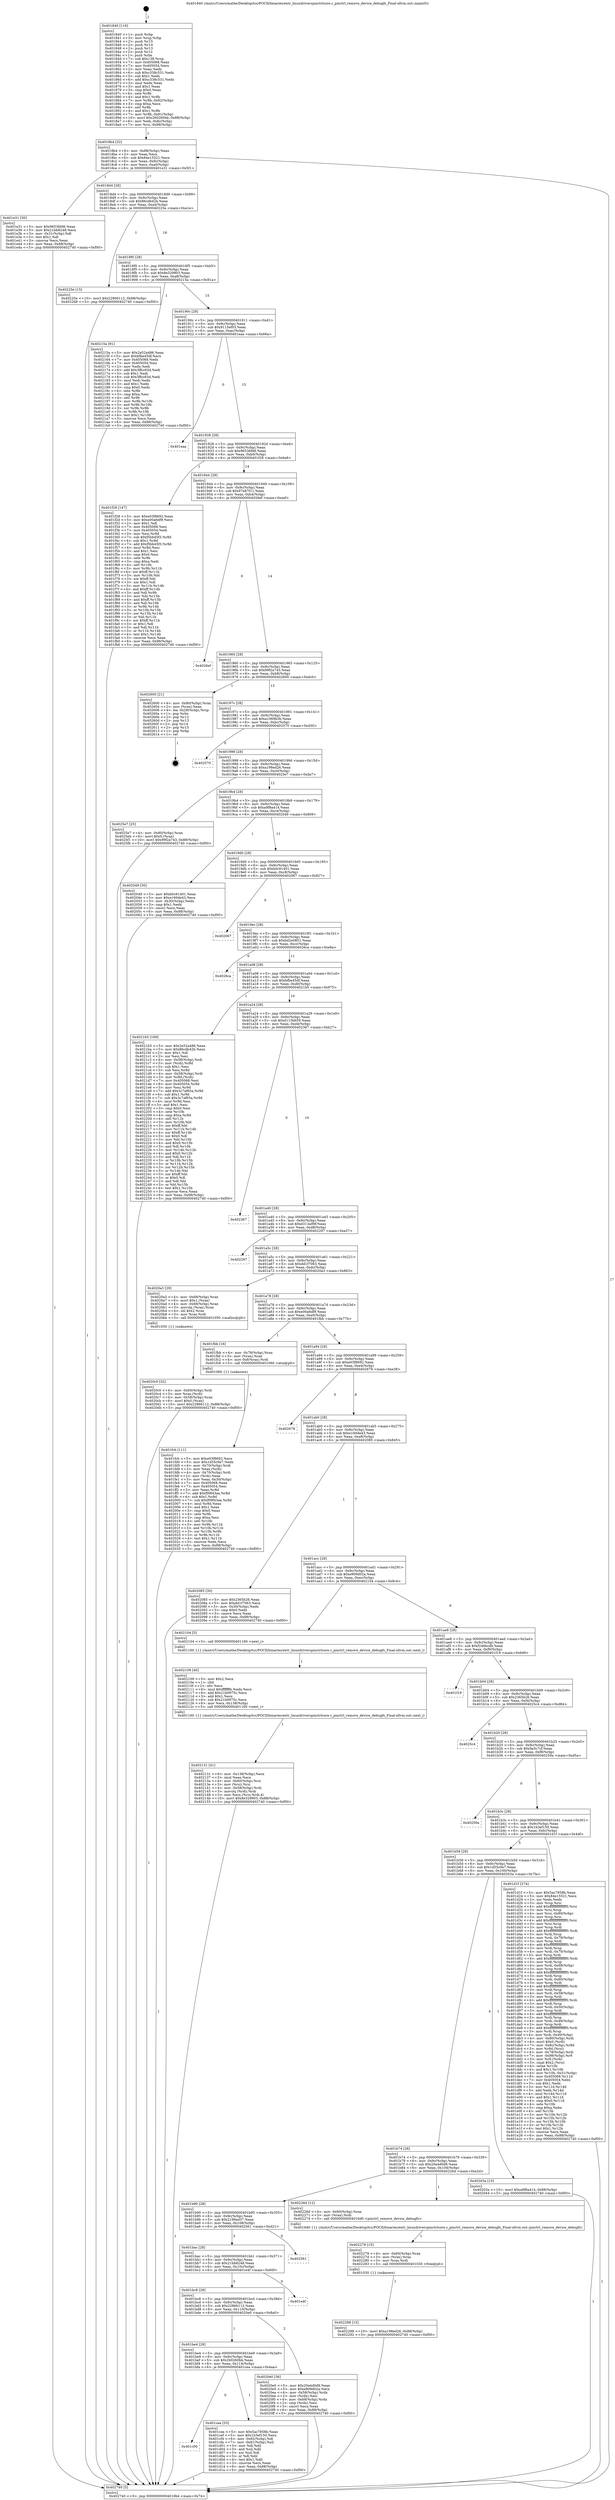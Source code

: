 digraph "0x401840" {
  label = "0x401840 (/mnt/c/Users/mathe/Desktop/tcc/POCII/binaries/extr_linuxdriverspinctrlcore.c_pinctrl_remove_device_debugfs_Final-ollvm.out::main(0))"
  labelloc = "t"
  node[shape=record]

  Entry [label="",width=0.3,height=0.3,shape=circle,fillcolor=black,style=filled]
  "0x4018b4" [label="{
     0x4018b4 [32]\l
     | [instrs]\l
     &nbsp;&nbsp;0x4018b4 \<+6\>: mov -0x88(%rbp),%eax\l
     &nbsp;&nbsp;0x4018ba \<+2\>: mov %eax,%ecx\l
     &nbsp;&nbsp;0x4018bc \<+6\>: sub $0x84e15521,%ecx\l
     &nbsp;&nbsp;0x4018c2 \<+6\>: mov %eax,-0x9c(%rbp)\l
     &nbsp;&nbsp;0x4018c8 \<+6\>: mov %ecx,-0xa0(%rbp)\l
     &nbsp;&nbsp;0x4018ce \<+6\>: je 0000000000401e31 \<main+0x5f1\>\l
  }"]
  "0x401e31" [label="{
     0x401e31 [30]\l
     | [instrs]\l
     &nbsp;&nbsp;0x401e31 \<+5\>: mov $0x96536fd6,%eax\l
     &nbsp;&nbsp;0x401e36 \<+5\>: mov $0x21bb8248,%ecx\l
     &nbsp;&nbsp;0x401e3b \<+3\>: mov -0x31(%rbp),%dl\l
     &nbsp;&nbsp;0x401e3e \<+3\>: test $0x1,%dl\l
     &nbsp;&nbsp;0x401e41 \<+3\>: cmovne %ecx,%eax\l
     &nbsp;&nbsp;0x401e44 \<+6\>: mov %eax,-0x88(%rbp)\l
     &nbsp;&nbsp;0x401e4a \<+5\>: jmp 0000000000402740 \<main+0xf00\>\l
  }"]
  "0x4018d4" [label="{
     0x4018d4 [28]\l
     | [instrs]\l
     &nbsp;&nbsp;0x4018d4 \<+5\>: jmp 00000000004018d9 \<main+0x99\>\l
     &nbsp;&nbsp;0x4018d9 \<+6\>: mov -0x9c(%rbp),%eax\l
     &nbsp;&nbsp;0x4018df \<+5\>: sub $0x86cdb42b,%eax\l
     &nbsp;&nbsp;0x4018e4 \<+6\>: mov %eax,-0xa4(%rbp)\l
     &nbsp;&nbsp;0x4018ea \<+6\>: je 000000000040225e \<main+0xa1e\>\l
  }"]
  Exit [label="",width=0.3,height=0.3,shape=circle,fillcolor=black,style=filled,peripheries=2]
  "0x40225e" [label="{
     0x40225e [15]\l
     | [instrs]\l
     &nbsp;&nbsp;0x40225e \<+10\>: movl $0x22866112,-0x88(%rbp)\l
     &nbsp;&nbsp;0x402268 \<+5\>: jmp 0000000000402740 \<main+0xf00\>\l
  }"]
  "0x4018f0" [label="{
     0x4018f0 [28]\l
     | [instrs]\l
     &nbsp;&nbsp;0x4018f0 \<+5\>: jmp 00000000004018f5 \<main+0xb5\>\l
     &nbsp;&nbsp;0x4018f5 \<+6\>: mov -0x9c(%rbp),%eax\l
     &nbsp;&nbsp;0x4018fb \<+5\>: sub $0x8e329903,%eax\l
     &nbsp;&nbsp;0x401900 \<+6\>: mov %eax,-0xa8(%rbp)\l
     &nbsp;&nbsp;0x401906 \<+6\>: je 000000000040215a \<main+0x91a\>\l
  }"]
  "0x402288" [label="{
     0x402288 [15]\l
     | [instrs]\l
     &nbsp;&nbsp;0x402288 \<+10\>: movl $0xa198ed26,-0x88(%rbp)\l
     &nbsp;&nbsp;0x402292 \<+5\>: jmp 0000000000402740 \<main+0xf00\>\l
  }"]
  "0x40215a" [label="{
     0x40215a [91]\l
     | [instrs]\l
     &nbsp;&nbsp;0x40215a \<+5\>: mov $0x2e52a486,%eax\l
     &nbsp;&nbsp;0x40215f \<+5\>: mov $0xbfbe45df,%ecx\l
     &nbsp;&nbsp;0x402164 \<+7\>: mov 0x405068,%edx\l
     &nbsp;&nbsp;0x40216b \<+7\>: mov 0x405054,%esi\l
     &nbsp;&nbsp;0x402172 \<+2\>: mov %edx,%edi\l
     &nbsp;&nbsp;0x402174 \<+6\>: add $0x3ffcc63d,%edi\l
     &nbsp;&nbsp;0x40217a \<+3\>: sub $0x1,%edi\l
     &nbsp;&nbsp;0x40217d \<+6\>: sub $0x3ffcc63d,%edi\l
     &nbsp;&nbsp;0x402183 \<+3\>: imul %edi,%edx\l
     &nbsp;&nbsp;0x402186 \<+3\>: and $0x1,%edx\l
     &nbsp;&nbsp;0x402189 \<+3\>: cmp $0x0,%edx\l
     &nbsp;&nbsp;0x40218c \<+4\>: sete %r8b\l
     &nbsp;&nbsp;0x402190 \<+3\>: cmp $0xa,%esi\l
     &nbsp;&nbsp;0x402193 \<+4\>: setl %r9b\l
     &nbsp;&nbsp;0x402197 \<+3\>: mov %r8b,%r10b\l
     &nbsp;&nbsp;0x40219a \<+3\>: and %r9b,%r10b\l
     &nbsp;&nbsp;0x40219d \<+3\>: xor %r9b,%r8b\l
     &nbsp;&nbsp;0x4021a0 \<+3\>: or %r8b,%r10b\l
     &nbsp;&nbsp;0x4021a3 \<+4\>: test $0x1,%r10b\l
     &nbsp;&nbsp;0x4021a7 \<+3\>: cmovne %ecx,%eax\l
     &nbsp;&nbsp;0x4021aa \<+6\>: mov %eax,-0x88(%rbp)\l
     &nbsp;&nbsp;0x4021b0 \<+5\>: jmp 0000000000402740 \<main+0xf00\>\l
  }"]
  "0x40190c" [label="{
     0x40190c [28]\l
     | [instrs]\l
     &nbsp;&nbsp;0x40190c \<+5\>: jmp 0000000000401911 \<main+0xd1\>\l
     &nbsp;&nbsp;0x401911 \<+6\>: mov -0x9c(%rbp),%eax\l
     &nbsp;&nbsp;0x401917 \<+5\>: sub $0x9115ef03,%eax\l
     &nbsp;&nbsp;0x40191c \<+6\>: mov %eax,-0xac(%rbp)\l
     &nbsp;&nbsp;0x401922 \<+6\>: je 0000000000401eaa \<main+0x66a\>\l
  }"]
  "0x402279" [label="{
     0x402279 [15]\l
     | [instrs]\l
     &nbsp;&nbsp;0x402279 \<+4\>: mov -0x60(%rbp),%rax\l
     &nbsp;&nbsp;0x40227d \<+3\>: mov (%rax),%rax\l
     &nbsp;&nbsp;0x402280 \<+3\>: mov %rax,%rdi\l
     &nbsp;&nbsp;0x402283 \<+5\>: call 0000000000401030 \<free@plt\>\l
     | [calls]\l
     &nbsp;&nbsp;0x401030 \{1\} (unknown)\l
  }"]
  "0x401eaa" [label="{
     0x401eaa\l
  }", style=dashed]
  "0x401928" [label="{
     0x401928 [28]\l
     | [instrs]\l
     &nbsp;&nbsp;0x401928 \<+5\>: jmp 000000000040192d \<main+0xed\>\l
     &nbsp;&nbsp;0x40192d \<+6\>: mov -0x9c(%rbp),%eax\l
     &nbsp;&nbsp;0x401933 \<+5\>: sub $0x96536fd6,%eax\l
     &nbsp;&nbsp;0x401938 \<+6\>: mov %eax,-0xb0(%rbp)\l
     &nbsp;&nbsp;0x40193e \<+6\>: je 0000000000401f28 \<main+0x6e8\>\l
  }"]
  "0x402131" [label="{
     0x402131 [41]\l
     | [instrs]\l
     &nbsp;&nbsp;0x402131 \<+6\>: mov -0x138(%rbp),%ecx\l
     &nbsp;&nbsp;0x402137 \<+3\>: imul %eax,%ecx\l
     &nbsp;&nbsp;0x40213a \<+4\>: mov -0x60(%rbp),%rsi\l
     &nbsp;&nbsp;0x40213e \<+3\>: mov (%rsi),%rsi\l
     &nbsp;&nbsp;0x402141 \<+4\>: mov -0x58(%rbp),%rdi\l
     &nbsp;&nbsp;0x402145 \<+3\>: movslq (%rdi),%rdi\l
     &nbsp;&nbsp;0x402148 \<+3\>: mov %ecx,(%rsi,%rdi,4)\l
     &nbsp;&nbsp;0x40214b \<+10\>: movl $0x8e329903,-0x88(%rbp)\l
     &nbsp;&nbsp;0x402155 \<+5\>: jmp 0000000000402740 \<main+0xf00\>\l
  }"]
  "0x401f28" [label="{
     0x401f28 [147]\l
     | [instrs]\l
     &nbsp;&nbsp;0x401f28 \<+5\>: mov $0xe03f8692,%eax\l
     &nbsp;&nbsp;0x401f2d \<+5\>: mov $0xe00a6df9,%ecx\l
     &nbsp;&nbsp;0x401f32 \<+2\>: mov $0x1,%dl\l
     &nbsp;&nbsp;0x401f34 \<+7\>: mov 0x405068,%esi\l
     &nbsp;&nbsp;0x401f3b \<+7\>: mov 0x405054,%edi\l
     &nbsp;&nbsp;0x401f42 \<+3\>: mov %esi,%r8d\l
     &nbsp;&nbsp;0x401f45 \<+7\>: sub $0xf5bb45f3,%r8d\l
     &nbsp;&nbsp;0x401f4c \<+4\>: sub $0x1,%r8d\l
     &nbsp;&nbsp;0x401f50 \<+7\>: add $0xf5bb45f3,%r8d\l
     &nbsp;&nbsp;0x401f57 \<+4\>: imul %r8d,%esi\l
     &nbsp;&nbsp;0x401f5b \<+3\>: and $0x1,%esi\l
     &nbsp;&nbsp;0x401f5e \<+3\>: cmp $0x0,%esi\l
     &nbsp;&nbsp;0x401f61 \<+4\>: sete %r9b\l
     &nbsp;&nbsp;0x401f65 \<+3\>: cmp $0xa,%edi\l
     &nbsp;&nbsp;0x401f68 \<+4\>: setl %r10b\l
     &nbsp;&nbsp;0x401f6c \<+3\>: mov %r9b,%r11b\l
     &nbsp;&nbsp;0x401f6f \<+4\>: xor $0xff,%r11b\l
     &nbsp;&nbsp;0x401f73 \<+3\>: mov %r10b,%bl\l
     &nbsp;&nbsp;0x401f76 \<+3\>: xor $0xff,%bl\l
     &nbsp;&nbsp;0x401f79 \<+3\>: xor $0x1,%dl\l
     &nbsp;&nbsp;0x401f7c \<+3\>: mov %r11b,%r14b\l
     &nbsp;&nbsp;0x401f7f \<+4\>: and $0xff,%r14b\l
     &nbsp;&nbsp;0x401f83 \<+3\>: and %dl,%r9b\l
     &nbsp;&nbsp;0x401f86 \<+3\>: mov %bl,%r15b\l
     &nbsp;&nbsp;0x401f89 \<+4\>: and $0xff,%r15b\l
     &nbsp;&nbsp;0x401f8d \<+3\>: and %dl,%r10b\l
     &nbsp;&nbsp;0x401f90 \<+3\>: or %r9b,%r14b\l
     &nbsp;&nbsp;0x401f93 \<+3\>: or %r10b,%r15b\l
     &nbsp;&nbsp;0x401f96 \<+3\>: xor %r15b,%r14b\l
     &nbsp;&nbsp;0x401f99 \<+3\>: or %bl,%r11b\l
     &nbsp;&nbsp;0x401f9c \<+4\>: xor $0xff,%r11b\l
     &nbsp;&nbsp;0x401fa0 \<+3\>: or $0x1,%dl\l
     &nbsp;&nbsp;0x401fa3 \<+3\>: and %dl,%r11b\l
     &nbsp;&nbsp;0x401fa6 \<+3\>: or %r11b,%r14b\l
     &nbsp;&nbsp;0x401fa9 \<+4\>: test $0x1,%r14b\l
     &nbsp;&nbsp;0x401fad \<+3\>: cmovne %ecx,%eax\l
     &nbsp;&nbsp;0x401fb0 \<+6\>: mov %eax,-0x88(%rbp)\l
     &nbsp;&nbsp;0x401fb6 \<+5\>: jmp 0000000000402740 \<main+0xf00\>\l
  }"]
  "0x401944" [label="{
     0x401944 [28]\l
     | [instrs]\l
     &nbsp;&nbsp;0x401944 \<+5\>: jmp 0000000000401949 \<main+0x109\>\l
     &nbsp;&nbsp;0x401949 \<+6\>: mov -0x9c(%rbp),%eax\l
     &nbsp;&nbsp;0x40194f \<+5\>: sub $0x97a87f11,%eax\l
     &nbsp;&nbsp;0x401954 \<+6\>: mov %eax,-0xb4(%rbp)\l
     &nbsp;&nbsp;0x40195a \<+6\>: je 00000000004026ef \<main+0xeaf\>\l
  }"]
  "0x402109" [label="{
     0x402109 [40]\l
     | [instrs]\l
     &nbsp;&nbsp;0x402109 \<+5\>: mov $0x2,%ecx\l
     &nbsp;&nbsp;0x40210e \<+1\>: cltd\l
     &nbsp;&nbsp;0x40210f \<+2\>: idiv %ecx\l
     &nbsp;&nbsp;0x402111 \<+6\>: imul $0xfffffffe,%edx,%ecx\l
     &nbsp;&nbsp;0x402117 \<+6\>: add $0x21b0975c,%ecx\l
     &nbsp;&nbsp;0x40211d \<+3\>: add $0x1,%ecx\l
     &nbsp;&nbsp;0x402120 \<+6\>: sub $0x21b0975c,%ecx\l
     &nbsp;&nbsp;0x402126 \<+6\>: mov %ecx,-0x138(%rbp)\l
     &nbsp;&nbsp;0x40212c \<+5\>: call 0000000000401160 \<next_i\>\l
     | [calls]\l
     &nbsp;&nbsp;0x401160 \{1\} (/mnt/c/Users/mathe/Desktop/tcc/POCII/binaries/extr_linuxdriverspinctrlcore.c_pinctrl_remove_device_debugfs_Final-ollvm.out::next_i)\l
  }"]
  "0x4026ef" [label="{
     0x4026ef\l
  }", style=dashed]
  "0x401960" [label="{
     0x401960 [28]\l
     | [instrs]\l
     &nbsp;&nbsp;0x401960 \<+5\>: jmp 0000000000401965 \<main+0x125\>\l
     &nbsp;&nbsp;0x401965 \<+6\>: mov -0x9c(%rbp),%eax\l
     &nbsp;&nbsp;0x40196b \<+5\>: sub $0x99f2a743,%eax\l
     &nbsp;&nbsp;0x401970 \<+6\>: mov %eax,-0xb8(%rbp)\l
     &nbsp;&nbsp;0x401976 \<+6\>: je 0000000000402600 \<main+0xdc0\>\l
  }"]
  "0x4020c0" [label="{
     0x4020c0 [32]\l
     | [instrs]\l
     &nbsp;&nbsp;0x4020c0 \<+4\>: mov -0x60(%rbp),%rdi\l
     &nbsp;&nbsp;0x4020c4 \<+3\>: mov %rax,(%rdi)\l
     &nbsp;&nbsp;0x4020c7 \<+4\>: mov -0x58(%rbp),%rax\l
     &nbsp;&nbsp;0x4020cb \<+6\>: movl $0x0,(%rax)\l
     &nbsp;&nbsp;0x4020d1 \<+10\>: movl $0x22866112,-0x88(%rbp)\l
     &nbsp;&nbsp;0x4020db \<+5\>: jmp 0000000000402740 \<main+0xf00\>\l
  }"]
  "0x402600" [label="{
     0x402600 [21]\l
     | [instrs]\l
     &nbsp;&nbsp;0x402600 \<+4\>: mov -0x80(%rbp),%rax\l
     &nbsp;&nbsp;0x402604 \<+2\>: mov (%rax),%eax\l
     &nbsp;&nbsp;0x402606 \<+4\>: lea -0x28(%rbp),%rsp\l
     &nbsp;&nbsp;0x40260a \<+1\>: pop %rbx\l
     &nbsp;&nbsp;0x40260b \<+2\>: pop %r12\l
     &nbsp;&nbsp;0x40260d \<+2\>: pop %r13\l
     &nbsp;&nbsp;0x40260f \<+2\>: pop %r14\l
     &nbsp;&nbsp;0x402611 \<+2\>: pop %r15\l
     &nbsp;&nbsp;0x402613 \<+1\>: pop %rbp\l
     &nbsp;&nbsp;0x402614 \<+1\>: ret\l
  }"]
  "0x40197c" [label="{
     0x40197c [28]\l
     | [instrs]\l
     &nbsp;&nbsp;0x40197c \<+5\>: jmp 0000000000401981 \<main+0x141\>\l
     &nbsp;&nbsp;0x401981 \<+6\>: mov -0x9c(%rbp),%eax\l
     &nbsp;&nbsp;0x401987 \<+5\>: sub $0xa1069b3b,%eax\l
     &nbsp;&nbsp;0x40198c \<+6\>: mov %eax,-0xbc(%rbp)\l
     &nbsp;&nbsp;0x401992 \<+6\>: je 0000000000402570 \<main+0xd30\>\l
  }"]
  "0x401fcb" [label="{
     0x401fcb [111]\l
     | [instrs]\l
     &nbsp;&nbsp;0x401fcb \<+5\>: mov $0xe03f8692,%ecx\l
     &nbsp;&nbsp;0x401fd0 \<+5\>: mov $0x1d55c0e7,%edx\l
     &nbsp;&nbsp;0x401fd5 \<+4\>: mov -0x70(%rbp),%rdi\l
     &nbsp;&nbsp;0x401fd9 \<+2\>: mov %eax,(%rdi)\l
     &nbsp;&nbsp;0x401fdb \<+4\>: mov -0x70(%rbp),%rdi\l
     &nbsp;&nbsp;0x401fdf \<+2\>: mov (%rdi),%eax\l
     &nbsp;&nbsp;0x401fe1 \<+3\>: mov %eax,-0x30(%rbp)\l
     &nbsp;&nbsp;0x401fe4 \<+7\>: mov 0x405068,%eax\l
     &nbsp;&nbsp;0x401feb \<+7\>: mov 0x405054,%esi\l
     &nbsp;&nbsp;0x401ff2 \<+3\>: mov %eax,%r8d\l
     &nbsp;&nbsp;0x401ff5 \<+7\>: add $0xf09f43ae,%r8d\l
     &nbsp;&nbsp;0x401ffc \<+4\>: sub $0x1,%r8d\l
     &nbsp;&nbsp;0x402000 \<+7\>: sub $0xf09f43ae,%r8d\l
     &nbsp;&nbsp;0x402007 \<+4\>: imul %r8d,%eax\l
     &nbsp;&nbsp;0x40200b \<+3\>: and $0x1,%eax\l
     &nbsp;&nbsp;0x40200e \<+3\>: cmp $0x0,%eax\l
     &nbsp;&nbsp;0x402011 \<+4\>: sete %r9b\l
     &nbsp;&nbsp;0x402015 \<+3\>: cmp $0xa,%esi\l
     &nbsp;&nbsp;0x402018 \<+4\>: setl %r10b\l
     &nbsp;&nbsp;0x40201c \<+3\>: mov %r9b,%r11b\l
     &nbsp;&nbsp;0x40201f \<+3\>: and %r10b,%r11b\l
     &nbsp;&nbsp;0x402022 \<+3\>: xor %r10b,%r9b\l
     &nbsp;&nbsp;0x402025 \<+3\>: or %r9b,%r11b\l
     &nbsp;&nbsp;0x402028 \<+4\>: test $0x1,%r11b\l
     &nbsp;&nbsp;0x40202c \<+3\>: cmovne %edx,%ecx\l
     &nbsp;&nbsp;0x40202f \<+6\>: mov %ecx,-0x88(%rbp)\l
     &nbsp;&nbsp;0x402035 \<+5\>: jmp 0000000000402740 \<main+0xf00\>\l
  }"]
  "0x402570" [label="{
     0x402570\l
  }", style=dashed]
  "0x401998" [label="{
     0x401998 [28]\l
     | [instrs]\l
     &nbsp;&nbsp;0x401998 \<+5\>: jmp 000000000040199d \<main+0x15d\>\l
     &nbsp;&nbsp;0x40199d \<+6\>: mov -0x9c(%rbp),%eax\l
     &nbsp;&nbsp;0x4019a3 \<+5\>: sub $0xa198ed26,%eax\l
     &nbsp;&nbsp;0x4019a8 \<+6\>: mov %eax,-0xc0(%rbp)\l
     &nbsp;&nbsp;0x4019ae \<+6\>: je 00000000004025e7 \<main+0xda7\>\l
  }"]
  "0x401840" [label="{
     0x401840 [116]\l
     | [instrs]\l
     &nbsp;&nbsp;0x401840 \<+1\>: push %rbp\l
     &nbsp;&nbsp;0x401841 \<+3\>: mov %rsp,%rbp\l
     &nbsp;&nbsp;0x401844 \<+2\>: push %r15\l
     &nbsp;&nbsp;0x401846 \<+2\>: push %r14\l
     &nbsp;&nbsp;0x401848 \<+2\>: push %r13\l
     &nbsp;&nbsp;0x40184a \<+2\>: push %r12\l
     &nbsp;&nbsp;0x40184c \<+1\>: push %rbx\l
     &nbsp;&nbsp;0x40184d \<+7\>: sub $0x138,%rsp\l
     &nbsp;&nbsp;0x401854 \<+7\>: mov 0x405068,%eax\l
     &nbsp;&nbsp;0x40185b \<+7\>: mov 0x405054,%ecx\l
     &nbsp;&nbsp;0x401862 \<+2\>: mov %eax,%edx\l
     &nbsp;&nbsp;0x401864 \<+6\>: sub $0xc338c531,%edx\l
     &nbsp;&nbsp;0x40186a \<+3\>: sub $0x1,%edx\l
     &nbsp;&nbsp;0x40186d \<+6\>: add $0xc338c531,%edx\l
     &nbsp;&nbsp;0x401873 \<+3\>: imul %edx,%eax\l
     &nbsp;&nbsp;0x401876 \<+3\>: and $0x1,%eax\l
     &nbsp;&nbsp;0x401879 \<+3\>: cmp $0x0,%eax\l
     &nbsp;&nbsp;0x40187c \<+4\>: sete %r8b\l
     &nbsp;&nbsp;0x401880 \<+4\>: and $0x1,%r8b\l
     &nbsp;&nbsp;0x401884 \<+7\>: mov %r8b,-0x82(%rbp)\l
     &nbsp;&nbsp;0x40188b \<+3\>: cmp $0xa,%ecx\l
     &nbsp;&nbsp;0x40188e \<+4\>: setl %r8b\l
     &nbsp;&nbsp;0x401892 \<+4\>: and $0x1,%r8b\l
     &nbsp;&nbsp;0x401896 \<+7\>: mov %r8b,-0x81(%rbp)\l
     &nbsp;&nbsp;0x40189d \<+10\>: movl $0x260260bb,-0x88(%rbp)\l
     &nbsp;&nbsp;0x4018a7 \<+6\>: mov %edi,-0x8c(%rbp)\l
     &nbsp;&nbsp;0x4018ad \<+7\>: mov %rsi,-0x98(%rbp)\l
  }"]
  "0x4025e7" [label="{
     0x4025e7 [25]\l
     | [instrs]\l
     &nbsp;&nbsp;0x4025e7 \<+4\>: mov -0x80(%rbp),%rax\l
     &nbsp;&nbsp;0x4025eb \<+6\>: movl $0x0,(%rax)\l
     &nbsp;&nbsp;0x4025f1 \<+10\>: movl $0x99f2a743,-0x88(%rbp)\l
     &nbsp;&nbsp;0x4025fb \<+5\>: jmp 0000000000402740 \<main+0xf00\>\l
  }"]
  "0x4019b4" [label="{
     0x4019b4 [28]\l
     | [instrs]\l
     &nbsp;&nbsp;0x4019b4 \<+5\>: jmp 00000000004019b9 \<main+0x179\>\l
     &nbsp;&nbsp;0x4019b9 \<+6\>: mov -0x9c(%rbp),%eax\l
     &nbsp;&nbsp;0x4019bf \<+5\>: sub $0xa9f8a414,%eax\l
     &nbsp;&nbsp;0x4019c4 \<+6\>: mov %eax,-0xc4(%rbp)\l
     &nbsp;&nbsp;0x4019ca \<+6\>: je 0000000000402049 \<main+0x809\>\l
  }"]
  "0x402740" [label="{
     0x402740 [5]\l
     | [instrs]\l
     &nbsp;&nbsp;0x402740 \<+5\>: jmp 00000000004018b4 \<main+0x74\>\l
  }"]
  "0x402049" [label="{
     0x402049 [30]\l
     | [instrs]\l
     &nbsp;&nbsp;0x402049 \<+5\>: mov $0xb0c91401,%eax\l
     &nbsp;&nbsp;0x40204e \<+5\>: mov $0xe160de43,%ecx\l
     &nbsp;&nbsp;0x402053 \<+3\>: mov -0x30(%rbp),%edx\l
     &nbsp;&nbsp;0x402056 \<+3\>: cmp $0x1,%edx\l
     &nbsp;&nbsp;0x402059 \<+3\>: cmovl %ecx,%eax\l
     &nbsp;&nbsp;0x40205c \<+6\>: mov %eax,-0x88(%rbp)\l
     &nbsp;&nbsp;0x402062 \<+5\>: jmp 0000000000402740 \<main+0xf00\>\l
  }"]
  "0x4019d0" [label="{
     0x4019d0 [28]\l
     | [instrs]\l
     &nbsp;&nbsp;0x4019d0 \<+5\>: jmp 00000000004019d5 \<main+0x195\>\l
     &nbsp;&nbsp;0x4019d5 \<+6\>: mov -0x9c(%rbp),%eax\l
     &nbsp;&nbsp;0x4019db \<+5\>: sub $0xb0c91401,%eax\l
     &nbsp;&nbsp;0x4019e0 \<+6\>: mov %eax,-0xc8(%rbp)\l
     &nbsp;&nbsp;0x4019e6 \<+6\>: je 0000000000402067 \<main+0x827\>\l
  }"]
  "0x401c00" [label="{
     0x401c00\l
  }", style=dashed]
  "0x402067" [label="{
     0x402067\l
  }", style=dashed]
  "0x4019ec" [label="{
     0x4019ec [28]\l
     | [instrs]\l
     &nbsp;&nbsp;0x4019ec \<+5\>: jmp 00000000004019f1 \<main+0x1b1\>\l
     &nbsp;&nbsp;0x4019f1 \<+6\>: mov -0x9c(%rbp),%eax\l
     &nbsp;&nbsp;0x4019f7 \<+5\>: sub $0xbd2e0851,%eax\l
     &nbsp;&nbsp;0x4019fc \<+6\>: mov %eax,-0xcc(%rbp)\l
     &nbsp;&nbsp;0x401a02 \<+6\>: je 00000000004026ca \<main+0xe8a\>\l
  }"]
  "0x401cea" [label="{
     0x401cea [53]\l
     | [instrs]\l
     &nbsp;&nbsp;0x401cea \<+5\>: mov $0x5ac7858b,%eax\l
     &nbsp;&nbsp;0x401cef \<+5\>: mov $0x1b3ef150,%ecx\l
     &nbsp;&nbsp;0x401cf4 \<+6\>: mov -0x82(%rbp),%dl\l
     &nbsp;&nbsp;0x401cfa \<+7\>: mov -0x81(%rbp),%sil\l
     &nbsp;&nbsp;0x401d01 \<+3\>: mov %dl,%dil\l
     &nbsp;&nbsp;0x401d04 \<+3\>: and %sil,%dil\l
     &nbsp;&nbsp;0x401d07 \<+3\>: xor %sil,%dl\l
     &nbsp;&nbsp;0x401d0a \<+3\>: or %dl,%dil\l
     &nbsp;&nbsp;0x401d0d \<+4\>: test $0x1,%dil\l
     &nbsp;&nbsp;0x401d11 \<+3\>: cmovne %ecx,%eax\l
     &nbsp;&nbsp;0x401d14 \<+6\>: mov %eax,-0x88(%rbp)\l
     &nbsp;&nbsp;0x401d1a \<+5\>: jmp 0000000000402740 \<main+0xf00\>\l
  }"]
  "0x4026ca" [label="{
     0x4026ca\l
  }", style=dashed]
  "0x401a08" [label="{
     0x401a08 [28]\l
     | [instrs]\l
     &nbsp;&nbsp;0x401a08 \<+5\>: jmp 0000000000401a0d \<main+0x1cd\>\l
     &nbsp;&nbsp;0x401a0d \<+6\>: mov -0x9c(%rbp),%eax\l
     &nbsp;&nbsp;0x401a13 \<+5\>: sub $0xbfbe45df,%eax\l
     &nbsp;&nbsp;0x401a18 \<+6\>: mov %eax,-0xd0(%rbp)\l
     &nbsp;&nbsp;0x401a1e \<+6\>: je 00000000004021b5 \<main+0x975\>\l
  }"]
  "0x401be4" [label="{
     0x401be4 [28]\l
     | [instrs]\l
     &nbsp;&nbsp;0x401be4 \<+5\>: jmp 0000000000401be9 \<main+0x3a9\>\l
     &nbsp;&nbsp;0x401be9 \<+6\>: mov -0x9c(%rbp),%eax\l
     &nbsp;&nbsp;0x401bef \<+5\>: sub $0x260260bb,%eax\l
     &nbsp;&nbsp;0x401bf4 \<+6\>: mov %eax,-0x114(%rbp)\l
     &nbsp;&nbsp;0x401bfa \<+6\>: je 0000000000401cea \<main+0x4aa\>\l
  }"]
  "0x4021b5" [label="{
     0x4021b5 [169]\l
     | [instrs]\l
     &nbsp;&nbsp;0x4021b5 \<+5\>: mov $0x2e52a486,%eax\l
     &nbsp;&nbsp;0x4021ba \<+5\>: mov $0x86cdb42b,%ecx\l
     &nbsp;&nbsp;0x4021bf \<+2\>: mov $0x1,%dl\l
     &nbsp;&nbsp;0x4021c1 \<+2\>: xor %esi,%esi\l
     &nbsp;&nbsp;0x4021c3 \<+4\>: mov -0x58(%rbp),%rdi\l
     &nbsp;&nbsp;0x4021c7 \<+3\>: mov (%rdi),%r8d\l
     &nbsp;&nbsp;0x4021ca \<+3\>: sub $0x1,%esi\l
     &nbsp;&nbsp;0x4021cd \<+3\>: sub %esi,%r8d\l
     &nbsp;&nbsp;0x4021d0 \<+4\>: mov -0x58(%rbp),%rdi\l
     &nbsp;&nbsp;0x4021d4 \<+3\>: mov %r8d,(%rdi)\l
     &nbsp;&nbsp;0x4021d7 \<+7\>: mov 0x405068,%esi\l
     &nbsp;&nbsp;0x4021de \<+8\>: mov 0x405054,%r8d\l
     &nbsp;&nbsp;0x4021e6 \<+3\>: mov %esi,%r9d\l
     &nbsp;&nbsp;0x4021e9 \<+7\>: add $0x3c7af65a,%r9d\l
     &nbsp;&nbsp;0x4021f0 \<+4\>: sub $0x1,%r9d\l
     &nbsp;&nbsp;0x4021f4 \<+7\>: sub $0x3c7af65a,%r9d\l
     &nbsp;&nbsp;0x4021fb \<+4\>: imul %r9d,%esi\l
     &nbsp;&nbsp;0x4021ff \<+3\>: and $0x1,%esi\l
     &nbsp;&nbsp;0x402202 \<+3\>: cmp $0x0,%esi\l
     &nbsp;&nbsp;0x402205 \<+4\>: sete %r10b\l
     &nbsp;&nbsp;0x402209 \<+4\>: cmp $0xa,%r8d\l
     &nbsp;&nbsp;0x40220d \<+4\>: setl %r11b\l
     &nbsp;&nbsp;0x402211 \<+3\>: mov %r10b,%bl\l
     &nbsp;&nbsp;0x402214 \<+3\>: xor $0xff,%bl\l
     &nbsp;&nbsp;0x402217 \<+3\>: mov %r11b,%r14b\l
     &nbsp;&nbsp;0x40221a \<+4\>: xor $0xff,%r14b\l
     &nbsp;&nbsp;0x40221e \<+3\>: xor $0x0,%dl\l
     &nbsp;&nbsp;0x402221 \<+3\>: mov %bl,%r15b\l
     &nbsp;&nbsp;0x402224 \<+4\>: and $0x0,%r15b\l
     &nbsp;&nbsp;0x402228 \<+3\>: and %dl,%r10b\l
     &nbsp;&nbsp;0x40222b \<+3\>: mov %r14b,%r12b\l
     &nbsp;&nbsp;0x40222e \<+4\>: and $0x0,%r12b\l
     &nbsp;&nbsp;0x402232 \<+3\>: and %dl,%r11b\l
     &nbsp;&nbsp;0x402235 \<+3\>: or %r10b,%r15b\l
     &nbsp;&nbsp;0x402238 \<+3\>: or %r11b,%r12b\l
     &nbsp;&nbsp;0x40223b \<+3\>: xor %r12b,%r15b\l
     &nbsp;&nbsp;0x40223e \<+3\>: or %r14b,%bl\l
     &nbsp;&nbsp;0x402241 \<+3\>: xor $0xff,%bl\l
     &nbsp;&nbsp;0x402244 \<+3\>: or $0x0,%dl\l
     &nbsp;&nbsp;0x402247 \<+2\>: and %dl,%bl\l
     &nbsp;&nbsp;0x402249 \<+3\>: or %bl,%r15b\l
     &nbsp;&nbsp;0x40224c \<+4\>: test $0x1,%r15b\l
     &nbsp;&nbsp;0x402250 \<+3\>: cmovne %ecx,%eax\l
     &nbsp;&nbsp;0x402253 \<+6\>: mov %eax,-0x88(%rbp)\l
     &nbsp;&nbsp;0x402259 \<+5\>: jmp 0000000000402740 \<main+0xf00\>\l
  }"]
  "0x401a24" [label="{
     0x401a24 [28]\l
     | [instrs]\l
     &nbsp;&nbsp;0x401a24 \<+5\>: jmp 0000000000401a29 \<main+0x1e9\>\l
     &nbsp;&nbsp;0x401a29 \<+6\>: mov -0x9c(%rbp),%eax\l
     &nbsp;&nbsp;0x401a2f \<+5\>: sub $0xd115bb59,%eax\l
     &nbsp;&nbsp;0x401a34 \<+6\>: mov %eax,-0xd4(%rbp)\l
     &nbsp;&nbsp;0x401a3a \<+6\>: je 0000000000402367 \<main+0xb27\>\l
  }"]
  "0x4020e0" [label="{
     0x4020e0 [36]\l
     | [instrs]\l
     &nbsp;&nbsp;0x4020e0 \<+5\>: mov $0x20a4d0d9,%eax\l
     &nbsp;&nbsp;0x4020e5 \<+5\>: mov $0xe909d02a,%ecx\l
     &nbsp;&nbsp;0x4020ea \<+4\>: mov -0x58(%rbp),%rdx\l
     &nbsp;&nbsp;0x4020ee \<+2\>: mov (%rdx),%esi\l
     &nbsp;&nbsp;0x4020f0 \<+4\>: mov -0x68(%rbp),%rdx\l
     &nbsp;&nbsp;0x4020f4 \<+2\>: cmp (%rdx),%esi\l
     &nbsp;&nbsp;0x4020f6 \<+3\>: cmovl %ecx,%eax\l
     &nbsp;&nbsp;0x4020f9 \<+6\>: mov %eax,-0x88(%rbp)\l
     &nbsp;&nbsp;0x4020ff \<+5\>: jmp 0000000000402740 \<main+0xf00\>\l
  }"]
  "0x402367" [label="{
     0x402367\l
  }", style=dashed]
  "0x401a40" [label="{
     0x401a40 [28]\l
     | [instrs]\l
     &nbsp;&nbsp;0x401a40 \<+5\>: jmp 0000000000401a45 \<main+0x205\>\l
     &nbsp;&nbsp;0x401a45 \<+6\>: mov -0x9c(%rbp),%eax\l
     &nbsp;&nbsp;0x401a4b \<+5\>: sub $0xd313a99f,%eax\l
     &nbsp;&nbsp;0x401a50 \<+6\>: mov %eax,-0xd8(%rbp)\l
     &nbsp;&nbsp;0x401a56 \<+6\>: je 0000000000402297 \<main+0xa57\>\l
  }"]
  "0x401bc8" [label="{
     0x401bc8 [28]\l
     | [instrs]\l
     &nbsp;&nbsp;0x401bc8 \<+5\>: jmp 0000000000401bcd \<main+0x38d\>\l
     &nbsp;&nbsp;0x401bcd \<+6\>: mov -0x9c(%rbp),%eax\l
     &nbsp;&nbsp;0x401bd3 \<+5\>: sub $0x22866112,%eax\l
     &nbsp;&nbsp;0x401bd8 \<+6\>: mov %eax,-0x110(%rbp)\l
     &nbsp;&nbsp;0x401bde \<+6\>: je 00000000004020e0 \<main+0x8a0\>\l
  }"]
  "0x402297" [label="{
     0x402297\l
  }", style=dashed]
  "0x401a5c" [label="{
     0x401a5c [28]\l
     | [instrs]\l
     &nbsp;&nbsp;0x401a5c \<+5\>: jmp 0000000000401a61 \<main+0x221\>\l
     &nbsp;&nbsp;0x401a61 \<+6\>: mov -0x9c(%rbp),%eax\l
     &nbsp;&nbsp;0x401a67 \<+5\>: sub $0xdd1f7063,%eax\l
     &nbsp;&nbsp;0x401a6c \<+6\>: mov %eax,-0xdc(%rbp)\l
     &nbsp;&nbsp;0x401a72 \<+6\>: je 00000000004020a3 \<main+0x863\>\l
  }"]
  "0x401e4f" [label="{
     0x401e4f\l
  }", style=dashed]
  "0x4020a3" [label="{
     0x4020a3 [29]\l
     | [instrs]\l
     &nbsp;&nbsp;0x4020a3 \<+4\>: mov -0x68(%rbp),%rax\l
     &nbsp;&nbsp;0x4020a7 \<+6\>: movl $0x1,(%rax)\l
     &nbsp;&nbsp;0x4020ad \<+4\>: mov -0x68(%rbp),%rax\l
     &nbsp;&nbsp;0x4020b1 \<+3\>: movslq (%rax),%rax\l
     &nbsp;&nbsp;0x4020b4 \<+4\>: shl $0x2,%rax\l
     &nbsp;&nbsp;0x4020b8 \<+3\>: mov %rax,%rdi\l
     &nbsp;&nbsp;0x4020bb \<+5\>: call 0000000000401050 \<malloc@plt\>\l
     | [calls]\l
     &nbsp;&nbsp;0x401050 \{1\} (unknown)\l
  }"]
  "0x401a78" [label="{
     0x401a78 [28]\l
     | [instrs]\l
     &nbsp;&nbsp;0x401a78 \<+5\>: jmp 0000000000401a7d \<main+0x23d\>\l
     &nbsp;&nbsp;0x401a7d \<+6\>: mov -0x9c(%rbp),%eax\l
     &nbsp;&nbsp;0x401a83 \<+5\>: sub $0xe00a6df9,%eax\l
     &nbsp;&nbsp;0x401a88 \<+6\>: mov %eax,-0xe0(%rbp)\l
     &nbsp;&nbsp;0x401a8e \<+6\>: je 0000000000401fbb \<main+0x77b\>\l
  }"]
  "0x401bac" [label="{
     0x401bac [28]\l
     | [instrs]\l
     &nbsp;&nbsp;0x401bac \<+5\>: jmp 0000000000401bb1 \<main+0x371\>\l
     &nbsp;&nbsp;0x401bb1 \<+6\>: mov -0x9c(%rbp),%eax\l
     &nbsp;&nbsp;0x401bb7 \<+5\>: sub $0x21bb8248,%eax\l
     &nbsp;&nbsp;0x401bbc \<+6\>: mov %eax,-0x10c(%rbp)\l
     &nbsp;&nbsp;0x401bc2 \<+6\>: je 0000000000401e4f \<main+0x60f\>\l
  }"]
  "0x401fbb" [label="{
     0x401fbb [16]\l
     | [instrs]\l
     &nbsp;&nbsp;0x401fbb \<+4\>: mov -0x78(%rbp),%rax\l
     &nbsp;&nbsp;0x401fbf \<+3\>: mov (%rax),%rax\l
     &nbsp;&nbsp;0x401fc2 \<+4\>: mov 0x8(%rax),%rdi\l
     &nbsp;&nbsp;0x401fc6 \<+5\>: call 0000000000401060 \<atoi@plt\>\l
     | [calls]\l
     &nbsp;&nbsp;0x401060 \{1\} (unknown)\l
  }"]
  "0x401a94" [label="{
     0x401a94 [28]\l
     | [instrs]\l
     &nbsp;&nbsp;0x401a94 \<+5\>: jmp 0000000000401a99 \<main+0x259\>\l
     &nbsp;&nbsp;0x401a99 \<+6\>: mov -0x9c(%rbp),%eax\l
     &nbsp;&nbsp;0x401a9f \<+5\>: sub $0xe03f8692,%eax\l
     &nbsp;&nbsp;0x401aa4 \<+6\>: mov %eax,-0xe4(%rbp)\l
     &nbsp;&nbsp;0x401aaa \<+6\>: je 0000000000402678 \<main+0xe38\>\l
  }"]
  "0x402561" [label="{
     0x402561\l
  }", style=dashed]
  "0x402678" [label="{
     0x402678\l
  }", style=dashed]
  "0x401ab0" [label="{
     0x401ab0 [28]\l
     | [instrs]\l
     &nbsp;&nbsp;0x401ab0 \<+5\>: jmp 0000000000401ab5 \<main+0x275\>\l
     &nbsp;&nbsp;0x401ab5 \<+6\>: mov -0x9c(%rbp),%eax\l
     &nbsp;&nbsp;0x401abb \<+5\>: sub $0xe160de43,%eax\l
     &nbsp;&nbsp;0x401ac0 \<+6\>: mov %eax,-0xe8(%rbp)\l
     &nbsp;&nbsp;0x401ac6 \<+6\>: je 0000000000402085 \<main+0x845\>\l
  }"]
  "0x401b90" [label="{
     0x401b90 [28]\l
     | [instrs]\l
     &nbsp;&nbsp;0x401b90 \<+5\>: jmp 0000000000401b95 \<main+0x355\>\l
     &nbsp;&nbsp;0x401b95 \<+6\>: mov -0x9c(%rbp),%eax\l
     &nbsp;&nbsp;0x401b9b \<+5\>: sub $0x2199ad37,%eax\l
     &nbsp;&nbsp;0x401ba0 \<+6\>: mov %eax,-0x108(%rbp)\l
     &nbsp;&nbsp;0x401ba6 \<+6\>: je 0000000000402561 \<main+0xd21\>\l
  }"]
  "0x402085" [label="{
     0x402085 [30]\l
     | [instrs]\l
     &nbsp;&nbsp;0x402085 \<+5\>: mov $0x2365b26,%eax\l
     &nbsp;&nbsp;0x40208a \<+5\>: mov $0xdd1f7063,%ecx\l
     &nbsp;&nbsp;0x40208f \<+3\>: mov -0x30(%rbp),%edx\l
     &nbsp;&nbsp;0x402092 \<+3\>: cmp $0x0,%edx\l
     &nbsp;&nbsp;0x402095 \<+3\>: cmove %ecx,%eax\l
     &nbsp;&nbsp;0x402098 \<+6\>: mov %eax,-0x88(%rbp)\l
     &nbsp;&nbsp;0x40209e \<+5\>: jmp 0000000000402740 \<main+0xf00\>\l
  }"]
  "0x401acc" [label="{
     0x401acc [28]\l
     | [instrs]\l
     &nbsp;&nbsp;0x401acc \<+5\>: jmp 0000000000401ad1 \<main+0x291\>\l
     &nbsp;&nbsp;0x401ad1 \<+6\>: mov -0x9c(%rbp),%eax\l
     &nbsp;&nbsp;0x401ad7 \<+5\>: sub $0xe909d02a,%eax\l
     &nbsp;&nbsp;0x401adc \<+6\>: mov %eax,-0xec(%rbp)\l
     &nbsp;&nbsp;0x401ae2 \<+6\>: je 0000000000402104 \<main+0x8c4\>\l
  }"]
  "0x40226d" [label="{
     0x40226d [12]\l
     | [instrs]\l
     &nbsp;&nbsp;0x40226d \<+4\>: mov -0x60(%rbp),%rax\l
     &nbsp;&nbsp;0x402271 \<+3\>: mov (%rax),%rdi\l
     &nbsp;&nbsp;0x402274 \<+5\>: call 00000000004016d0 \<pinctrl_remove_device_debugfs\>\l
     | [calls]\l
     &nbsp;&nbsp;0x4016d0 \{1\} (/mnt/c/Users/mathe/Desktop/tcc/POCII/binaries/extr_linuxdriverspinctrlcore.c_pinctrl_remove_device_debugfs_Final-ollvm.out::pinctrl_remove_device_debugfs)\l
  }"]
  "0x402104" [label="{
     0x402104 [5]\l
     | [instrs]\l
     &nbsp;&nbsp;0x402104 \<+5\>: call 0000000000401160 \<next_i\>\l
     | [calls]\l
     &nbsp;&nbsp;0x401160 \{1\} (/mnt/c/Users/mathe/Desktop/tcc/POCII/binaries/extr_linuxdriverspinctrlcore.c_pinctrl_remove_device_debugfs_Final-ollvm.out::next_i)\l
  }"]
  "0x401ae8" [label="{
     0x401ae8 [28]\l
     | [instrs]\l
     &nbsp;&nbsp;0x401ae8 \<+5\>: jmp 0000000000401aed \<main+0x2ad\>\l
     &nbsp;&nbsp;0x401aed \<+6\>: mov -0x9c(%rbp),%eax\l
     &nbsp;&nbsp;0x401af3 \<+5\>: sub $0xf246bcdb,%eax\l
     &nbsp;&nbsp;0x401af8 \<+6\>: mov %eax,-0xf0(%rbp)\l
     &nbsp;&nbsp;0x401afe \<+6\>: je 0000000000401f19 \<main+0x6d9\>\l
  }"]
  "0x401b74" [label="{
     0x401b74 [28]\l
     | [instrs]\l
     &nbsp;&nbsp;0x401b74 \<+5\>: jmp 0000000000401b79 \<main+0x339\>\l
     &nbsp;&nbsp;0x401b79 \<+6\>: mov -0x9c(%rbp),%eax\l
     &nbsp;&nbsp;0x401b7f \<+5\>: sub $0x20a4d0d9,%eax\l
     &nbsp;&nbsp;0x401b84 \<+6\>: mov %eax,-0x104(%rbp)\l
     &nbsp;&nbsp;0x401b8a \<+6\>: je 000000000040226d \<main+0xa2d\>\l
  }"]
  "0x401f19" [label="{
     0x401f19\l
  }", style=dashed]
  "0x401b04" [label="{
     0x401b04 [28]\l
     | [instrs]\l
     &nbsp;&nbsp;0x401b04 \<+5\>: jmp 0000000000401b09 \<main+0x2c9\>\l
     &nbsp;&nbsp;0x401b09 \<+6\>: mov -0x9c(%rbp),%eax\l
     &nbsp;&nbsp;0x401b0f \<+5\>: sub $0x2365b26,%eax\l
     &nbsp;&nbsp;0x401b14 \<+6\>: mov %eax,-0xf4(%rbp)\l
     &nbsp;&nbsp;0x401b1a \<+6\>: je 00000000004025c4 \<main+0xd84\>\l
  }"]
  "0x40203a" [label="{
     0x40203a [15]\l
     | [instrs]\l
     &nbsp;&nbsp;0x40203a \<+10\>: movl $0xa9f8a414,-0x88(%rbp)\l
     &nbsp;&nbsp;0x402044 \<+5\>: jmp 0000000000402740 \<main+0xf00\>\l
  }"]
  "0x4025c4" [label="{
     0x4025c4\l
  }", style=dashed]
  "0x401b20" [label="{
     0x401b20 [28]\l
     | [instrs]\l
     &nbsp;&nbsp;0x401b20 \<+5\>: jmp 0000000000401b25 \<main+0x2e5\>\l
     &nbsp;&nbsp;0x401b25 \<+6\>: mov -0x9c(%rbp),%eax\l
     &nbsp;&nbsp;0x401b2b \<+5\>: sub $0x9a3c7cf,%eax\l
     &nbsp;&nbsp;0x401b30 \<+6\>: mov %eax,-0xf8(%rbp)\l
     &nbsp;&nbsp;0x401b36 \<+6\>: je 000000000040259a \<main+0xd5a\>\l
  }"]
  "0x401b58" [label="{
     0x401b58 [28]\l
     | [instrs]\l
     &nbsp;&nbsp;0x401b58 \<+5\>: jmp 0000000000401b5d \<main+0x31d\>\l
     &nbsp;&nbsp;0x401b5d \<+6\>: mov -0x9c(%rbp),%eax\l
     &nbsp;&nbsp;0x401b63 \<+5\>: sub $0x1d55c0e7,%eax\l
     &nbsp;&nbsp;0x401b68 \<+6\>: mov %eax,-0x100(%rbp)\l
     &nbsp;&nbsp;0x401b6e \<+6\>: je 000000000040203a \<main+0x7fa\>\l
  }"]
  "0x40259a" [label="{
     0x40259a\l
  }", style=dashed]
  "0x401b3c" [label="{
     0x401b3c [28]\l
     | [instrs]\l
     &nbsp;&nbsp;0x401b3c \<+5\>: jmp 0000000000401b41 \<main+0x301\>\l
     &nbsp;&nbsp;0x401b41 \<+6\>: mov -0x9c(%rbp),%eax\l
     &nbsp;&nbsp;0x401b47 \<+5\>: sub $0x1b3ef150,%eax\l
     &nbsp;&nbsp;0x401b4c \<+6\>: mov %eax,-0xfc(%rbp)\l
     &nbsp;&nbsp;0x401b52 \<+6\>: je 0000000000401d1f \<main+0x4df\>\l
  }"]
  "0x401d1f" [label="{
     0x401d1f [274]\l
     | [instrs]\l
     &nbsp;&nbsp;0x401d1f \<+5\>: mov $0x5ac7858b,%eax\l
     &nbsp;&nbsp;0x401d24 \<+5\>: mov $0x84e15521,%ecx\l
     &nbsp;&nbsp;0x401d29 \<+2\>: xor %edx,%edx\l
     &nbsp;&nbsp;0x401d2b \<+3\>: mov %rsp,%rsi\l
     &nbsp;&nbsp;0x401d2e \<+4\>: add $0xfffffffffffffff0,%rsi\l
     &nbsp;&nbsp;0x401d32 \<+3\>: mov %rsi,%rsp\l
     &nbsp;&nbsp;0x401d35 \<+4\>: mov %rsi,-0x80(%rbp)\l
     &nbsp;&nbsp;0x401d39 \<+3\>: mov %rsp,%rsi\l
     &nbsp;&nbsp;0x401d3c \<+4\>: add $0xfffffffffffffff0,%rsi\l
     &nbsp;&nbsp;0x401d40 \<+3\>: mov %rsi,%rsp\l
     &nbsp;&nbsp;0x401d43 \<+3\>: mov %rsp,%rdi\l
     &nbsp;&nbsp;0x401d46 \<+4\>: add $0xfffffffffffffff0,%rdi\l
     &nbsp;&nbsp;0x401d4a \<+3\>: mov %rdi,%rsp\l
     &nbsp;&nbsp;0x401d4d \<+4\>: mov %rdi,-0x78(%rbp)\l
     &nbsp;&nbsp;0x401d51 \<+3\>: mov %rsp,%rdi\l
     &nbsp;&nbsp;0x401d54 \<+4\>: add $0xfffffffffffffff0,%rdi\l
     &nbsp;&nbsp;0x401d58 \<+3\>: mov %rdi,%rsp\l
     &nbsp;&nbsp;0x401d5b \<+4\>: mov %rdi,-0x70(%rbp)\l
     &nbsp;&nbsp;0x401d5f \<+3\>: mov %rsp,%rdi\l
     &nbsp;&nbsp;0x401d62 \<+4\>: add $0xfffffffffffffff0,%rdi\l
     &nbsp;&nbsp;0x401d66 \<+3\>: mov %rdi,%rsp\l
     &nbsp;&nbsp;0x401d69 \<+4\>: mov %rdi,-0x68(%rbp)\l
     &nbsp;&nbsp;0x401d6d \<+3\>: mov %rsp,%rdi\l
     &nbsp;&nbsp;0x401d70 \<+4\>: add $0xfffffffffffffff0,%rdi\l
     &nbsp;&nbsp;0x401d74 \<+3\>: mov %rdi,%rsp\l
     &nbsp;&nbsp;0x401d77 \<+4\>: mov %rdi,-0x60(%rbp)\l
     &nbsp;&nbsp;0x401d7b \<+3\>: mov %rsp,%rdi\l
     &nbsp;&nbsp;0x401d7e \<+4\>: add $0xfffffffffffffff0,%rdi\l
     &nbsp;&nbsp;0x401d82 \<+3\>: mov %rdi,%rsp\l
     &nbsp;&nbsp;0x401d85 \<+4\>: mov %rdi,-0x58(%rbp)\l
     &nbsp;&nbsp;0x401d89 \<+3\>: mov %rsp,%rdi\l
     &nbsp;&nbsp;0x401d8c \<+4\>: add $0xfffffffffffffff0,%rdi\l
     &nbsp;&nbsp;0x401d90 \<+3\>: mov %rdi,%rsp\l
     &nbsp;&nbsp;0x401d93 \<+4\>: mov %rdi,-0x50(%rbp)\l
     &nbsp;&nbsp;0x401d97 \<+3\>: mov %rsp,%rdi\l
     &nbsp;&nbsp;0x401d9a \<+4\>: add $0xfffffffffffffff0,%rdi\l
     &nbsp;&nbsp;0x401d9e \<+3\>: mov %rdi,%rsp\l
     &nbsp;&nbsp;0x401da1 \<+4\>: mov %rdi,-0x48(%rbp)\l
     &nbsp;&nbsp;0x401da5 \<+3\>: mov %rsp,%rdi\l
     &nbsp;&nbsp;0x401da8 \<+4\>: add $0xfffffffffffffff0,%rdi\l
     &nbsp;&nbsp;0x401dac \<+3\>: mov %rdi,%rsp\l
     &nbsp;&nbsp;0x401daf \<+4\>: mov %rdi,-0x40(%rbp)\l
     &nbsp;&nbsp;0x401db3 \<+4\>: mov -0x80(%rbp),%rdi\l
     &nbsp;&nbsp;0x401db7 \<+6\>: movl $0x0,(%rdi)\l
     &nbsp;&nbsp;0x401dbd \<+7\>: mov -0x8c(%rbp),%r8d\l
     &nbsp;&nbsp;0x401dc4 \<+3\>: mov %r8d,(%rsi)\l
     &nbsp;&nbsp;0x401dc7 \<+4\>: mov -0x78(%rbp),%rdi\l
     &nbsp;&nbsp;0x401dcb \<+7\>: mov -0x98(%rbp),%r9\l
     &nbsp;&nbsp;0x401dd2 \<+3\>: mov %r9,(%rdi)\l
     &nbsp;&nbsp;0x401dd5 \<+3\>: cmpl $0x2,(%rsi)\l
     &nbsp;&nbsp;0x401dd8 \<+4\>: setne %r10b\l
     &nbsp;&nbsp;0x401ddc \<+4\>: and $0x1,%r10b\l
     &nbsp;&nbsp;0x401de0 \<+4\>: mov %r10b,-0x31(%rbp)\l
     &nbsp;&nbsp;0x401de4 \<+8\>: mov 0x405068,%r11d\l
     &nbsp;&nbsp;0x401dec \<+7\>: mov 0x405054,%ebx\l
     &nbsp;&nbsp;0x401df3 \<+3\>: sub $0x1,%edx\l
     &nbsp;&nbsp;0x401df6 \<+3\>: mov %r11d,%r14d\l
     &nbsp;&nbsp;0x401df9 \<+3\>: add %edx,%r14d\l
     &nbsp;&nbsp;0x401dfc \<+4\>: imul %r14d,%r11d\l
     &nbsp;&nbsp;0x401e00 \<+4\>: and $0x1,%r11d\l
     &nbsp;&nbsp;0x401e04 \<+4\>: cmp $0x0,%r11d\l
     &nbsp;&nbsp;0x401e08 \<+4\>: sete %r10b\l
     &nbsp;&nbsp;0x401e0c \<+3\>: cmp $0xa,%ebx\l
     &nbsp;&nbsp;0x401e0f \<+4\>: setl %r15b\l
     &nbsp;&nbsp;0x401e13 \<+3\>: mov %r10b,%r12b\l
     &nbsp;&nbsp;0x401e16 \<+3\>: and %r15b,%r12b\l
     &nbsp;&nbsp;0x401e19 \<+3\>: xor %r15b,%r10b\l
     &nbsp;&nbsp;0x401e1c \<+3\>: or %r10b,%r12b\l
     &nbsp;&nbsp;0x401e1f \<+4\>: test $0x1,%r12b\l
     &nbsp;&nbsp;0x401e23 \<+3\>: cmovne %ecx,%eax\l
     &nbsp;&nbsp;0x401e26 \<+6\>: mov %eax,-0x88(%rbp)\l
     &nbsp;&nbsp;0x401e2c \<+5\>: jmp 0000000000402740 \<main+0xf00\>\l
  }"]
  Entry -> "0x401840" [label=" 1"]
  "0x4018b4" -> "0x401e31" [label=" 1"]
  "0x4018b4" -> "0x4018d4" [label=" 17"]
  "0x402600" -> Exit [label=" 1"]
  "0x4018d4" -> "0x40225e" [label=" 1"]
  "0x4018d4" -> "0x4018f0" [label=" 16"]
  "0x4025e7" -> "0x402740" [label=" 1"]
  "0x4018f0" -> "0x40215a" [label=" 1"]
  "0x4018f0" -> "0x40190c" [label=" 15"]
  "0x402288" -> "0x402740" [label=" 1"]
  "0x40190c" -> "0x401eaa" [label=" 0"]
  "0x40190c" -> "0x401928" [label=" 15"]
  "0x402279" -> "0x402288" [label=" 1"]
  "0x401928" -> "0x401f28" [label=" 1"]
  "0x401928" -> "0x401944" [label=" 14"]
  "0x40226d" -> "0x402279" [label=" 1"]
  "0x401944" -> "0x4026ef" [label=" 0"]
  "0x401944" -> "0x401960" [label=" 14"]
  "0x40225e" -> "0x402740" [label=" 1"]
  "0x401960" -> "0x402600" [label=" 1"]
  "0x401960" -> "0x40197c" [label=" 13"]
  "0x4021b5" -> "0x402740" [label=" 1"]
  "0x40197c" -> "0x402570" [label=" 0"]
  "0x40197c" -> "0x401998" [label=" 13"]
  "0x40215a" -> "0x402740" [label=" 1"]
  "0x401998" -> "0x4025e7" [label=" 1"]
  "0x401998" -> "0x4019b4" [label=" 12"]
  "0x402109" -> "0x402131" [label=" 1"]
  "0x4019b4" -> "0x402049" [label=" 1"]
  "0x4019b4" -> "0x4019d0" [label=" 11"]
  "0x402104" -> "0x402109" [label=" 1"]
  "0x4019d0" -> "0x402067" [label=" 0"]
  "0x4019d0" -> "0x4019ec" [label=" 11"]
  "0x4020e0" -> "0x402740" [label=" 2"]
  "0x4019ec" -> "0x4026ca" [label=" 0"]
  "0x4019ec" -> "0x401a08" [label=" 11"]
  "0x4020c0" -> "0x402740" [label=" 1"]
  "0x401a08" -> "0x4021b5" [label=" 1"]
  "0x401a08" -> "0x401a24" [label=" 10"]
  "0x402085" -> "0x402740" [label=" 1"]
  "0x401a24" -> "0x402367" [label=" 0"]
  "0x401a24" -> "0x401a40" [label=" 10"]
  "0x402049" -> "0x402740" [label=" 1"]
  "0x401a40" -> "0x402297" [label=" 0"]
  "0x401a40" -> "0x401a5c" [label=" 10"]
  "0x401fcb" -> "0x402740" [label=" 1"]
  "0x401a5c" -> "0x4020a3" [label=" 1"]
  "0x401a5c" -> "0x401a78" [label=" 9"]
  "0x401fbb" -> "0x401fcb" [label=" 1"]
  "0x401a78" -> "0x401fbb" [label=" 1"]
  "0x401a78" -> "0x401a94" [label=" 8"]
  "0x401e31" -> "0x402740" [label=" 1"]
  "0x401a94" -> "0x402678" [label=" 0"]
  "0x401a94" -> "0x401ab0" [label=" 8"]
  "0x401d1f" -> "0x402740" [label=" 1"]
  "0x401ab0" -> "0x402085" [label=" 1"]
  "0x401ab0" -> "0x401acc" [label=" 7"]
  "0x402740" -> "0x4018b4" [label=" 17"]
  "0x401acc" -> "0x402104" [label=" 1"]
  "0x401acc" -> "0x401ae8" [label=" 6"]
  "0x401840" -> "0x4018b4" [label=" 1"]
  "0x401ae8" -> "0x401f19" [label=" 0"]
  "0x401ae8" -> "0x401b04" [label=" 6"]
  "0x401be4" -> "0x401c00" [label=" 0"]
  "0x401b04" -> "0x4025c4" [label=" 0"]
  "0x401b04" -> "0x401b20" [label=" 6"]
  "0x401be4" -> "0x401cea" [label=" 1"]
  "0x401b20" -> "0x40259a" [label=" 0"]
  "0x401b20" -> "0x401b3c" [label=" 6"]
  "0x401bc8" -> "0x401be4" [label=" 1"]
  "0x401b3c" -> "0x401d1f" [label=" 1"]
  "0x401b3c" -> "0x401b58" [label=" 5"]
  "0x4020a3" -> "0x4020c0" [label=" 1"]
  "0x401b58" -> "0x40203a" [label=" 1"]
  "0x401b58" -> "0x401b74" [label=" 4"]
  "0x401cea" -> "0x402740" [label=" 1"]
  "0x401b74" -> "0x40226d" [label=" 1"]
  "0x401b74" -> "0x401b90" [label=" 3"]
  "0x402131" -> "0x402740" [label=" 1"]
  "0x401b90" -> "0x402561" [label=" 0"]
  "0x401b90" -> "0x401bac" [label=" 3"]
  "0x401f28" -> "0x402740" [label=" 1"]
  "0x401bac" -> "0x401e4f" [label=" 0"]
  "0x401bac" -> "0x401bc8" [label=" 3"]
  "0x40203a" -> "0x402740" [label=" 1"]
  "0x401bc8" -> "0x4020e0" [label=" 2"]
}
